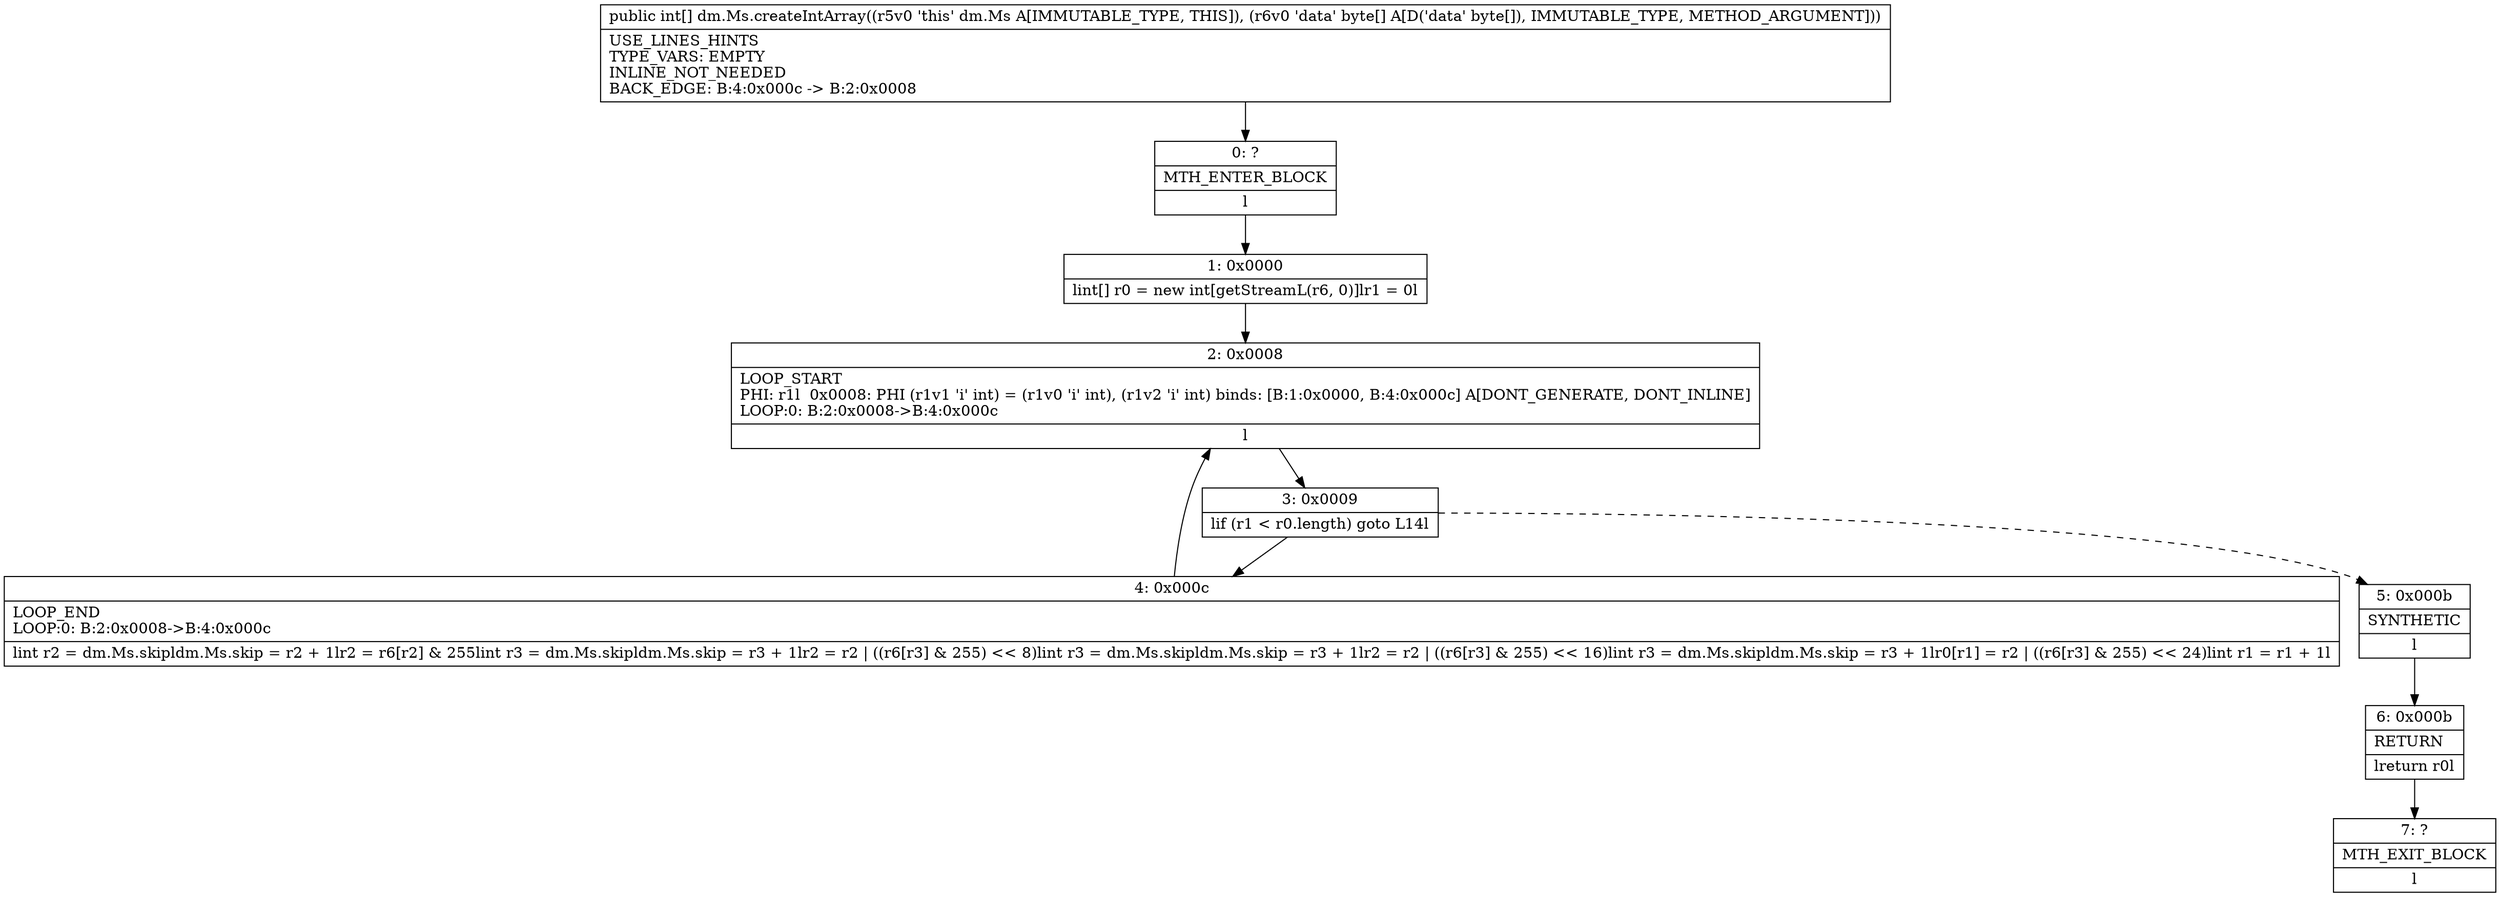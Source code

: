 digraph "CFG fordm.Ms.createIntArray([B)[I" {
Node_0 [shape=record,label="{0\:\ ?|MTH_ENTER_BLOCK\l|l}"];
Node_1 [shape=record,label="{1\:\ 0x0000|lint[] r0 = new int[getStreamL(r6, 0)]lr1 = 0l}"];
Node_2 [shape=record,label="{2\:\ 0x0008|LOOP_START\lPHI: r1l  0x0008: PHI (r1v1 'i' int) = (r1v0 'i' int), (r1v2 'i' int) binds: [B:1:0x0000, B:4:0x000c] A[DONT_GENERATE, DONT_INLINE]\lLOOP:0: B:2:0x0008\-\>B:4:0x000c\l|l}"];
Node_3 [shape=record,label="{3\:\ 0x0009|lif (r1 \< r0.length) goto L14l}"];
Node_4 [shape=record,label="{4\:\ 0x000c|LOOP_END\lLOOP:0: B:2:0x0008\-\>B:4:0x000c\l|lint r2 = dm.Ms.skipldm.Ms.skip = r2 + 1lr2 = r6[r2] & 255lint r3 = dm.Ms.skipldm.Ms.skip = r3 + 1lr2 = r2 \| ((r6[r3] & 255) \<\< 8)lint r3 = dm.Ms.skipldm.Ms.skip = r3 + 1lr2 = r2 \| ((r6[r3] & 255) \<\< 16)lint r3 = dm.Ms.skipldm.Ms.skip = r3 + 1lr0[r1] = r2 \| ((r6[r3] & 255) \<\< 24)lint r1 = r1 + 1l}"];
Node_5 [shape=record,label="{5\:\ 0x000b|SYNTHETIC\l|l}"];
Node_6 [shape=record,label="{6\:\ 0x000b|RETURN\l|lreturn r0l}"];
Node_7 [shape=record,label="{7\:\ ?|MTH_EXIT_BLOCK\l|l}"];
MethodNode[shape=record,label="{public int[] dm.Ms.createIntArray((r5v0 'this' dm.Ms A[IMMUTABLE_TYPE, THIS]), (r6v0 'data' byte[] A[D('data' byte[]), IMMUTABLE_TYPE, METHOD_ARGUMENT]))  | USE_LINES_HINTS\lTYPE_VARS: EMPTY\lINLINE_NOT_NEEDED\lBACK_EDGE: B:4:0x000c \-\> B:2:0x0008\l}"];
MethodNode -> Node_0;
Node_0 -> Node_1;
Node_1 -> Node_2;
Node_2 -> Node_3;
Node_3 -> Node_4;
Node_3 -> Node_5[style=dashed];
Node_4 -> Node_2;
Node_5 -> Node_6;
Node_6 -> Node_7;
}

